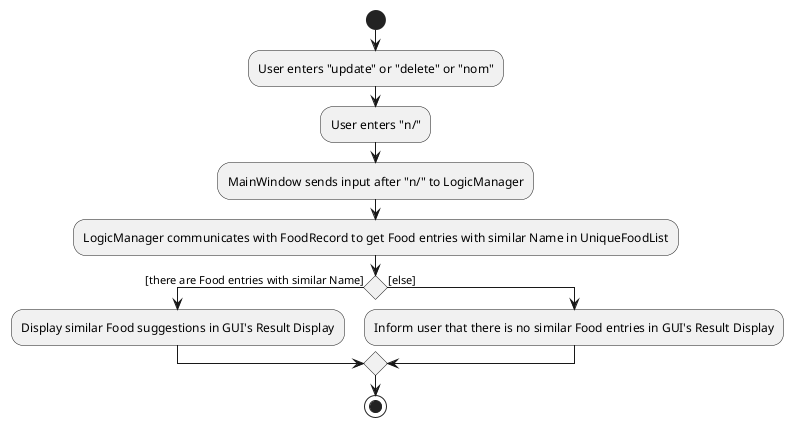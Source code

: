 @startuml
start
:User enters "update" or "delete" or "nom";
:User enters "n/";
:MainWindow sends input after "n/" to LogicManager;
:LogicManager communicates with FoodRecord to get Food entries with similar Name in UniqueFoodList;
if () then ([there are Food entries with similar Name])
    :Display similar Food suggestions in GUI's Result Display;
else ([else])
    :Inform user that there is no similar Food entries in GUI's Result Display;
endif
stop
@enduml
